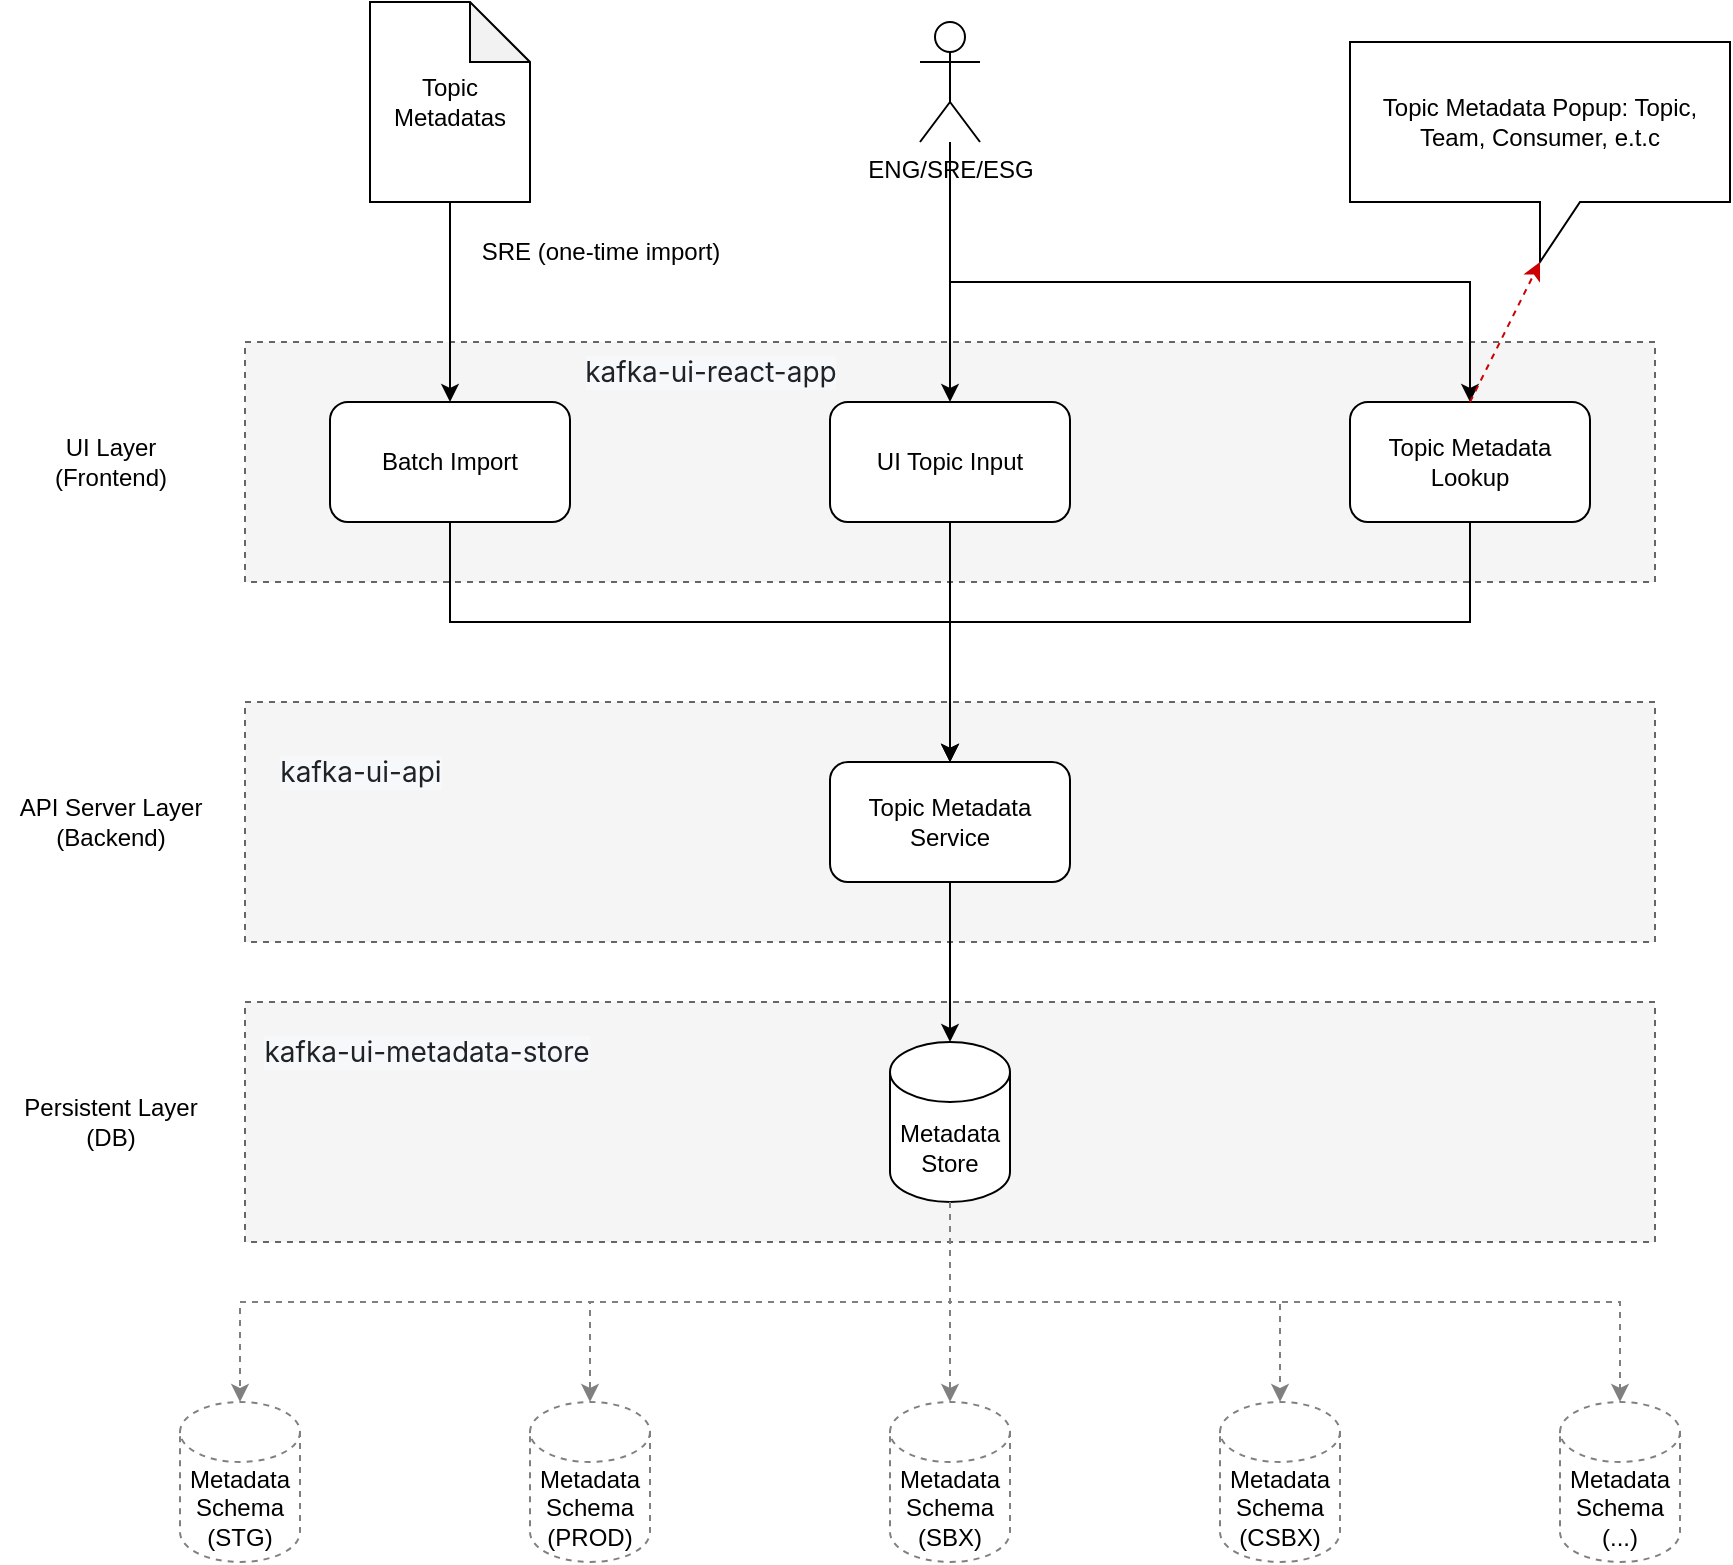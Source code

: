 <mxfile version="24.2.0" type="github">
  <diagram name="Page-1" id="Di3P7CJWVdKyWvqaVjat">
    <mxGraphModel dx="3116" dy="862" grid="1" gridSize="10" guides="1" tooltips="1" connect="1" arrows="1" fold="1" page="1" pageScale="1" pageWidth="850" pageHeight="1100" math="0" shadow="0">
      <root>
        <mxCell id="0" />
        <mxCell id="1" parent="0" />
        <mxCell id="97cHICTSzENazOM_6jGO-34" value="" style="rounded=0;whiteSpace=wrap;html=1;dashed=1;fillColor=#f5f5f5;fontColor=#333333;strokeColor=#666666;" vertex="1" parent="1">
          <mxGeometry x="-337.5" y="627" width="705" height="120" as="geometry" />
        </mxCell>
        <mxCell id="97cHICTSzENazOM_6jGO-33" value="" style="rounded=0;whiteSpace=wrap;html=1;dashed=1;fillColor=#f5f5f5;fontColor=#333333;strokeColor=#666666;" vertex="1" parent="1">
          <mxGeometry x="-337.5" y="477" width="705" height="120" as="geometry" />
        </mxCell>
        <mxCell id="97cHICTSzENazOM_6jGO-32" value="" style="rounded=0;whiteSpace=wrap;html=1;dashed=1;fillColor=#f5f5f5;fontColor=#333333;strokeColor=#666666;" vertex="1" parent="1">
          <mxGeometry x="-337.5" y="297" width="705" height="120" as="geometry" />
        </mxCell>
        <mxCell id="97cHICTSzENazOM_6jGO-15" style="edgeStyle=orthogonalEdgeStyle;rounded=0;orthogonalLoop=1;jettySize=auto;html=1;" edge="1" parent="1" source="97cHICTSzENazOM_6jGO-1" target="97cHICTSzENazOM_6jGO-2">
          <mxGeometry relative="1" as="geometry" />
        </mxCell>
        <mxCell id="97cHICTSzENazOM_6jGO-1" value="Topic Metadatas" style="shape=note;whiteSpace=wrap;html=1;backgroundOutline=1;darkOpacity=0.05;" vertex="1" parent="1">
          <mxGeometry x="-275" y="127" width="80" height="100" as="geometry" />
        </mxCell>
        <mxCell id="97cHICTSzENazOM_6jGO-16" style="edgeStyle=orthogonalEdgeStyle;rounded=0;orthogonalLoop=1;jettySize=auto;html=1;entryX=0.5;entryY=0;entryDx=0;entryDy=0;" edge="1" parent="1" source="97cHICTSzENazOM_6jGO-2" target="97cHICTSzENazOM_6jGO-6">
          <mxGeometry relative="1" as="geometry">
            <Array as="points">
              <mxPoint x="-235" y="437" />
              <mxPoint x="15" y="437" />
            </Array>
          </mxGeometry>
        </mxCell>
        <mxCell id="97cHICTSzENazOM_6jGO-2" value="Batch Import" style="rounded=1;whiteSpace=wrap;html=1;" vertex="1" parent="1">
          <mxGeometry x="-295" y="327" width="120" height="60" as="geometry" />
        </mxCell>
        <mxCell id="97cHICTSzENazOM_6jGO-25" style="edgeStyle=orthogonalEdgeStyle;rounded=0;orthogonalLoop=1;jettySize=auto;html=1;" edge="1" parent="1" source="97cHICTSzENazOM_6jGO-3" target="97cHICTSzENazOM_6jGO-4">
          <mxGeometry relative="1" as="geometry" />
        </mxCell>
        <mxCell id="97cHICTSzENazOM_6jGO-27" style="edgeStyle=orthogonalEdgeStyle;rounded=0;orthogonalLoop=1;jettySize=auto;html=1;" edge="1" parent="1" source="97cHICTSzENazOM_6jGO-3" target="97cHICTSzENazOM_6jGO-7">
          <mxGeometry relative="1" as="geometry">
            <Array as="points">
              <mxPoint x="15" y="267" />
              <mxPoint x="275" y="267" />
            </Array>
          </mxGeometry>
        </mxCell>
        <mxCell id="97cHICTSzENazOM_6jGO-3" value="ENG/SRE/ESG" style="shape=umlActor;verticalLabelPosition=bottom;verticalAlign=top;html=1;outlineConnect=0;" vertex="1" parent="1">
          <mxGeometry y="137" width="30" height="60" as="geometry" />
        </mxCell>
        <mxCell id="97cHICTSzENazOM_6jGO-17" style="edgeStyle=orthogonalEdgeStyle;rounded=0;orthogonalLoop=1;jettySize=auto;html=1;entryX=0.5;entryY=0;entryDx=0;entryDy=0;" edge="1" parent="1" source="97cHICTSzENazOM_6jGO-4" target="97cHICTSzENazOM_6jGO-6">
          <mxGeometry relative="1" as="geometry" />
        </mxCell>
        <mxCell id="97cHICTSzENazOM_6jGO-4" value="UI Topic Input" style="rounded=1;whiteSpace=wrap;html=1;strokeColor=default;align=center;verticalAlign=middle;fontFamily=Helvetica;fontSize=12;fontColor=default;fillColor=default;" vertex="1" parent="1">
          <mxGeometry x="-45" y="327" width="120" height="60" as="geometry" />
        </mxCell>
        <mxCell id="97cHICTSzENazOM_6jGO-20" style="edgeStyle=orthogonalEdgeStyle;rounded=0;orthogonalLoop=1;jettySize=auto;html=1;dashed=1;strokeColor=#808080;" edge="1" parent="1" source="97cHICTSzENazOM_6jGO-5" target="97cHICTSzENazOM_6jGO-9">
          <mxGeometry relative="1" as="geometry">
            <Array as="points">
              <mxPoint x="15" y="777" />
              <mxPoint x="-340" y="777" />
            </Array>
          </mxGeometry>
        </mxCell>
        <mxCell id="97cHICTSzENazOM_6jGO-21" style="edgeStyle=orthogonalEdgeStyle;rounded=0;orthogonalLoop=1;jettySize=auto;html=1;dashed=1;strokeColor=#808080;" edge="1" parent="1" source="97cHICTSzENazOM_6jGO-5" target="97cHICTSzENazOM_6jGO-10">
          <mxGeometry relative="1" as="geometry">
            <Array as="points">
              <mxPoint x="15" y="777" />
              <mxPoint x="-165" y="777" />
            </Array>
          </mxGeometry>
        </mxCell>
        <mxCell id="97cHICTSzENazOM_6jGO-22" style="edgeStyle=orthogonalEdgeStyle;rounded=0;orthogonalLoop=1;jettySize=auto;html=1;dashed=1;strokeColor=#808080;" edge="1" parent="1" source="97cHICTSzENazOM_6jGO-5" target="97cHICTSzENazOM_6jGO-11">
          <mxGeometry relative="1" as="geometry" />
        </mxCell>
        <mxCell id="97cHICTSzENazOM_6jGO-23" style="edgeStyle=orthogonalEdgeStyle;rounded=0;orthogonalLoop=1;jettySize=auto;html=1;dashed=1;strokeColor=#808080;" edge="1" parent="1" source="97cHICTSzENazOM_6jGO-5" target="97cHICTSzENazOM_6jGO-12">
          <mxGeometry relative="1" as="geometry">
            <Array as="points">
              <mxPoint x="15" y="777" />
              <mxPoint x="180" y="777" />
            </Array>
          </mxGeometry>
        </mxCell>
        <mxCell id="97cHICTSzENazOM_6jGO-5" value="Metadata Store" style="shape=cylinder3;whiteSpace=wrap;html=1;boundedLbl=1;backgroundOutline=1;size=15;" vertex="1" parent="1">
          <mxGeometry x="-15" y="647" width="60" height="80" as="geometry" />
        </mxCell>
        <mxCell id="97cHICTSzENazOM_6jGO-6" value="Topic Metadata Service" style="rounded=1;whiteSpace=wrap;html=1;" vertex="1" parent="1">
          <mxGeometry x="-45" y="507" width="120" height="60" as="geometry" />
        </mxCell>
        <mxCell id="97cHICTSzENazOM_6jGO-18" style="edgeStyle=orthogonalEdgeStyle;rounded=0;orthogonalLoop=1;jettySize=auto;html=1;entryX=0.5;entryY=0;entryDx=0;entryDy=0;" edge="1" parent="1" source="97cHICTSzENazOM_6jGO-7" target="97cHICTSzENazOM_6jGO-6">
          <mxGeometry relative="1" as="geometry">
            <Array as="points">
              <mxPoint x="275" y="437" />
              <mxPoint x="15" y="437" />
            </Array>
          </mxGeometry>
        </mxCell>
        <mxCell id="97cHICTSzENazOM_6jGO-7" value="Topic Metadata Lookup" style="rounded=1;whiteSpace=wrap;html=1;strokeColor=default;align=center;verticalAlign=middle;fontFamily=Helvetica;fontSize=12;fontColor=default;fillColor=default;" vertex="1" parent="1">
          <mxGeometry x="215" y="327" width="120" height="60" as="geometry" />
        </mxCell>
        <mxCell id="97cHICTSzENazOM_6jGO-8" value="Topic Metadata Popup: Topic, Team, Consumer, e.t.c" style="shape=callout;whiteSpace=wrap;html=1;perimeter=calloutPerimeter;" vertex="1" parent="1">
          <mxGeometry x="215" y="147" width="190" height="110" as="geometry" />
        </mxCell>
        <mxCell id="97cHICTSzENazOM_6jGO-9" value="Metadata Schema (STG)" style="shape=cylinder3;whiteSpace=wrap;html=1;boundedLbl=1;backgroundOutline=1;size=15;dashed=1;strokeColor=#808080;" vertex="1" parent="1">
          <mxGeometry x="-370" y="827" width="60" height="80" as="geometry" />
        </mxCell>
        <mxCell id="97cHICTSzENazOM_6jGO-10" value="Metadata Schema (PROD)" style="shape=cylinder3;whiteSpace=wrap;html=1;boundedLbl=1;backgroundOutline=1;size=15;dashed=1;strokeColor=#808080;" vertex="1" parent="1">
          <mxGeometry x="-195" y="827" width="60" height="80" as="geometry" />
        </mxCell>
        <mxCell id="97cHICTSzENazOM_6jGO-11" value="Metadata Schema (SBX)" style="shape=cylinder3;whiteSpace=wrap;html=1;boundedLbl=1;backgroundOutline=1;size=15;dashed=1;strokeColor=#808080;" vertex="1" parent="1">
          <mxGeometry x="-15" y="827" width="60" height="80" as="geometry" />
        </mxCell>
        <mxCell id="97cHICTSzENazOM_6jGO-12" value="Metadata Schema (CSBX)" style="shape=cylinder3;whiteSpace=wrap;html=1;boundedLbl=1;backgroundOutline=1;size=15;dashed=1;strokeColor=#808080;" vertex="1" parent="1">
          <mxGeometry x="150" y="827" width="60" height="80" as="geometry" />
        </mxCell>
        <mxCell id="97cHICTSzENazOM_6jGO-13" value="Metadata Schema (...)" style="shape=cylinder3;whiteSpace=wrap;html=1;boundedLbl=1;backgroundOutline=1;size=15;dashed=1;strokeColor=#808080;" vertex="1" parent="1">
          <mxGeometry x="320" y="827" width="60" height="80" as="geometry" />
        </mxCell>
        <mxCell id="97cHICTSzENazOM_6jGO-19" style="edgeStyle=orthogonalEdgeStyle;rounded=0;orthogonalLoop=1;jettySize=auto;html=1;entryX=0.5;entryY=0;entryDx=0;entryDy=0;entryPerimeter=0;" edge="1" parent="1" source="97cHICTSzENazOM_6jGO-6" target="97cHICTSzENazOM_6jGO-5">
          <mxGeometry relative="1" as="geometry" />
        </mxCell>
        <mxCell id="97cHICTSzENazOM_6jGO-24" style="edgeStyle=orthogonalEdgeStyle;rounded=0;orthogonalLoop=1;jettySize=auto;html=1;entryX=0.5;entryY=0;entryDx=0;entryDy=0;entryPerimeter=0;dashed=1;strokeColor=#808080;" edge="1" parent="1" source="97cHICTSzENazOM_6jGO-5" target="97cHICTSzENazOM_6jGO-13">
          <mxGeometry relative="1" as="geometry">
            <Array as="points">
              <mxPoint x="15" y="777" />
              <mxPoint x="350" y="777" />
            </Array>
          </mxGeometry>
        </mxCell>
        <mxCell id="97cHICTSzENazOM_6jGO-26" value="SRE (one-time import)" style="text;html=1;align=center;verticalAlign=middle;resizable=0;points=[];autosize=1;strokeColor=none;fillColor=none;" vertex="1" parent="1">
          <mxGeometry x="-230" y="237" width="140" height="30" as="geometry" />
        </mxCell>
        <mxCell id="97cHICTSzENazOM_6jGO-28" style="rounded=0;orthogonalLoop=1;jettySize=auto;html=1;entryX=0;entryY=0;entryDx=95;entryDy=110;entryPerimeter=0;exitX=0.5;exitY=0;exitDx=0;exitDy=0;dashed=1;strokeColor=#CC0000;" edge="1" parent="1" source="97cHICTSzENazOM_6jGO-7" target="97cHICTSzENazOM_6jGO-8">
          <mxGeometry relative="1" as="geometry" />
        </mxCell>
        <mxCell id="97cHICTSzENazOM_6jGO-35" value="UI Layer&lt;br&gt;(Frontend)" style="text;html=1;align=center;verticalAlign=middle;resizable=0;points=[];autosize=1;strokeColor=none;fillColor=none;" vertex="1" parent="1">
          <mxGeometry x="-445" y="337" width="80" height="40" as="geometry" />
        </mxCell>
        <mxCell id="97cHICTSzENazOM_6jGO-37" value="API Server Layer&lt;br&gt;(Backend)" style="text;html=1;align=center;verticalAlign=middle;resizable=0;points=[];autosize=1;strokeColor=none;fillColor=none;" vertex="1" parent="1">
          <mxGeometry x="-460" y="517" width="110" height="40" as="geometry" />
        </mxCell>
        <mxCell id="97cHICTSzENazOM_6jGO-38" value="Persistent Layer&lt;div&gt;(DB)&lt;/div&gt;" style="text;html=1;align=center;verticalAlign=middle;resizable=0;points=[];autosize=1;strokeColor=none;fillColor=none;" vertex="1" parent="1">
          <mxGeometry x="-460" y="667" width="110" height="40" as="geometry" />
        </mxCell>
        <mxCell id="97cHICTSzENazOM_6jGO-39" value="&lt;h3 style=&quot;box-sizing: border-box; margin: 0px; font-size: 14px; font-weight: var(--base-text-weight-normal, 400); color: rgb(31, 35, 40); font-family: -apple-system, &amp;quot;system-ui&amp;quot;, &amp;quot;Segoe UI&amp;quot;, &amp;quot;Noto Sans&amp;quot;, Helvetica, Arial, sans-serif, &amp;quot;Apple Color Emoji&amp;quot;, &amp;quot;Segoe UI Emoji&amp;quot;; text-align: left; text-wrap: wrap; background-color: rgb(246, 248, 250);&quot;&gt;&lt;div class=&quot;react-directory-truncate&quot; style=&quot;box-sizing: border-box; display: inline-block; max-width: 100%; overflow: hidden; text-overflow: ellipsis; white-space: pre; vertical-align: top;&quot;&gt;kafka-ui-react-app&lt;/div&gt;&lt;/h3&gt;" style="text;html=1;align=center;verticalAlign=middle;resizable=0;points=[];autosize=1;strokeColor=none;fillColor=none;" vertex="1" parent="1">
          <mxGeometry x="-180" y="297" width="150" height="30" as="geometry" />
        </mxCell>
        <mxCell id="97cHICTSzENazOM_6jGO-40" value="&lt;h3 style=&quot;box-sizing: border-box; margin: 0px; font-size: 14px; font-weight: var(--base-text-weight-normal, 400); color: rgb(31, 35, 40); font-family: -apple-system, &amp;quot;system-ui&amp;quot;, &amp;quot;Segoe UI&amp;quot;, &amp;quot;Noto Sans&amp;quot;, Helvetica, Arial, sans-serif, &amp;quot;Apple Color Emoji&amp;quot;, &amp;quot;Segoe UI Emoji&amp;quot;; text-align: left; text-wrap: wrap; background-color: rgb(246, 248, 250);&quot;&gt;&lt;div style=&quot;box-sizing: border-box; display: inline-block; max-width: 100%; overflow: hidden; text-overflow: ellipsis; white-space: pre; vertical-align: top;&quot; class=&quot;react-directory-truncate&quot;&gt;kafka-ui-api&lt;/div&gt;&lt;/h3&gt;" style="text;html=1;align=center;verticalAlign=middle;resizable=0;points=[];autosize=1;strokeColor=none;fillColor=none;fontStyle=4" vertex="1" parent="1">
          <mxGeometry x="-330" y="497" width="100" height="30" as="geometry" />
        </mxCell>
        <mxCell id="97cHICTSzENazOM_6jGO-41" value="&lt;h3 style=&quot;box-sizing: border-box; margin: 0px; font-size: 14px; font-weight: var(--base-text-weight-normal, 400); color: rgb(31, 35, 40); font-family: -apple-system, &amp;quot;system-ui&amp;quot;, &amp;quot;Segoe UI&amp;quot;, &amp;quot;Noto Sans&amp;quot;, Helvetica, Arial, sans-serif, &amp;quot;Apple Color Emoji&amp;quot;, &amp;quot;Segoe UI Emoji&amp;quot;; text-align: left; text-wrap: wrap; background-color: rgb(246, 248, 250);&quot;&gt;&lt;div class=&quot;react-directory-truncate&quot; style=&quot;box-sizing: border-box; display: inline-block; max-width: 100%; overflow: hidden; text-overflow: ellipsis; white-space: pre; vertical-align: top;&quot;&gt;&lt;span&gt;kafka-ui-metadata-store&lt;/span&gt;&lt;/div&gt;&lt;/h3&gt;" style="text;html=1;align=center;verticalAlign=middle;resizable=0;points=[];autosize=1;strokeColor=none;fillColor=none;fontStyle=4" vertex="1" parent="1">
          <mxGeometry x="-337.5" y="637" width="180" height="30" as="geometry" />
        </mxCell>
      </root>
    </mxGraphModel>
  </diagram>
</mxfile>
